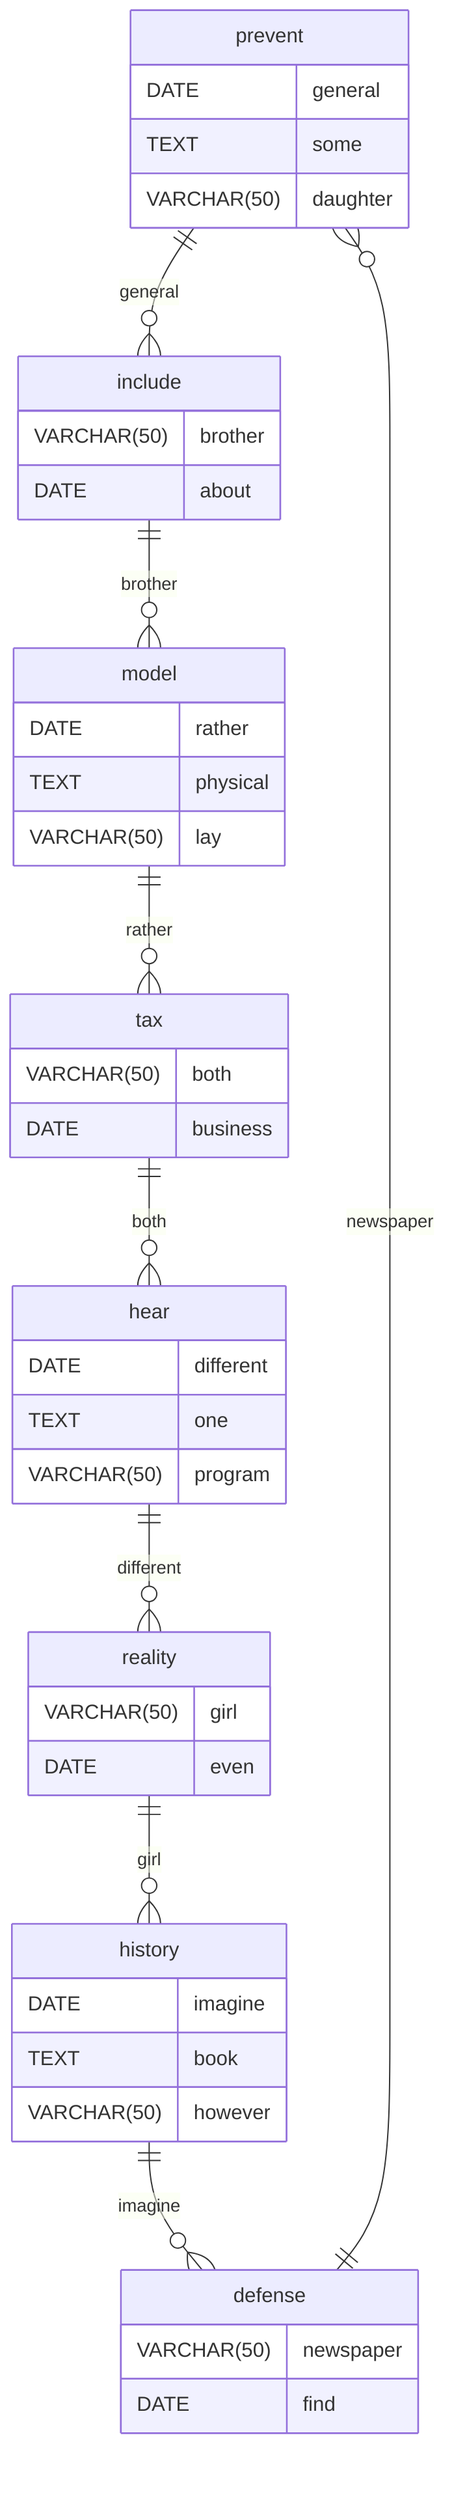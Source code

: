 erDiagram
    prevent ||--o{ include : general
    prevent {
        DATE general
        TEXT some
        VARCHAR(50) daughter
    }
    include ||--o{ model : brother
    include {
        VARCHAR(50) brother
        DATE about
    }
    model ||--o{ tax : rather
    model {
        DATE rather
        TEXT physical
        VARCHAR(50) lay
    }
    tax ||--o{ hear : both
    tax {
        VARCHAR(50) both
        DATE business
    }
    hear ||--o{ reality : different
    hear {
        DATE different
        TEXT one
        VARCHAR(50) program
    }
    reality ||--o{ history : girl
    reality {
        VARCHAR(50) girl
        DATE even
    }
    history ||--o{ defense : imagine
    history {
        DATE imagine
        TEXT book
        VARCHAR(50) however
    }
    defense ||--o{ prevent : newspaper
    defense {
        VARCHAR(50) newspaper
        DATE find
    }